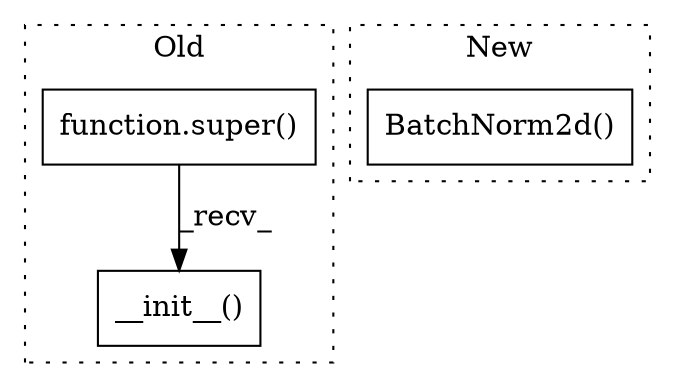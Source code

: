 digraph G {
subgraph cluster0 {
1 [label="__init__()" a="75" s="2983" l="34" shape="box"];
3 [label="function.super()" a="75" s="2983,3005" l="6,1" shape="box"];
label = "Old";
style="dotted";
}
subgraph cluster1 {
2 [label="BatchNorm2d()" a="75" s="1700,1716" l="15,17" shape="box"];
label = "New";
style="dotted";
}
3 -> 1 [label="_recv_"];
}